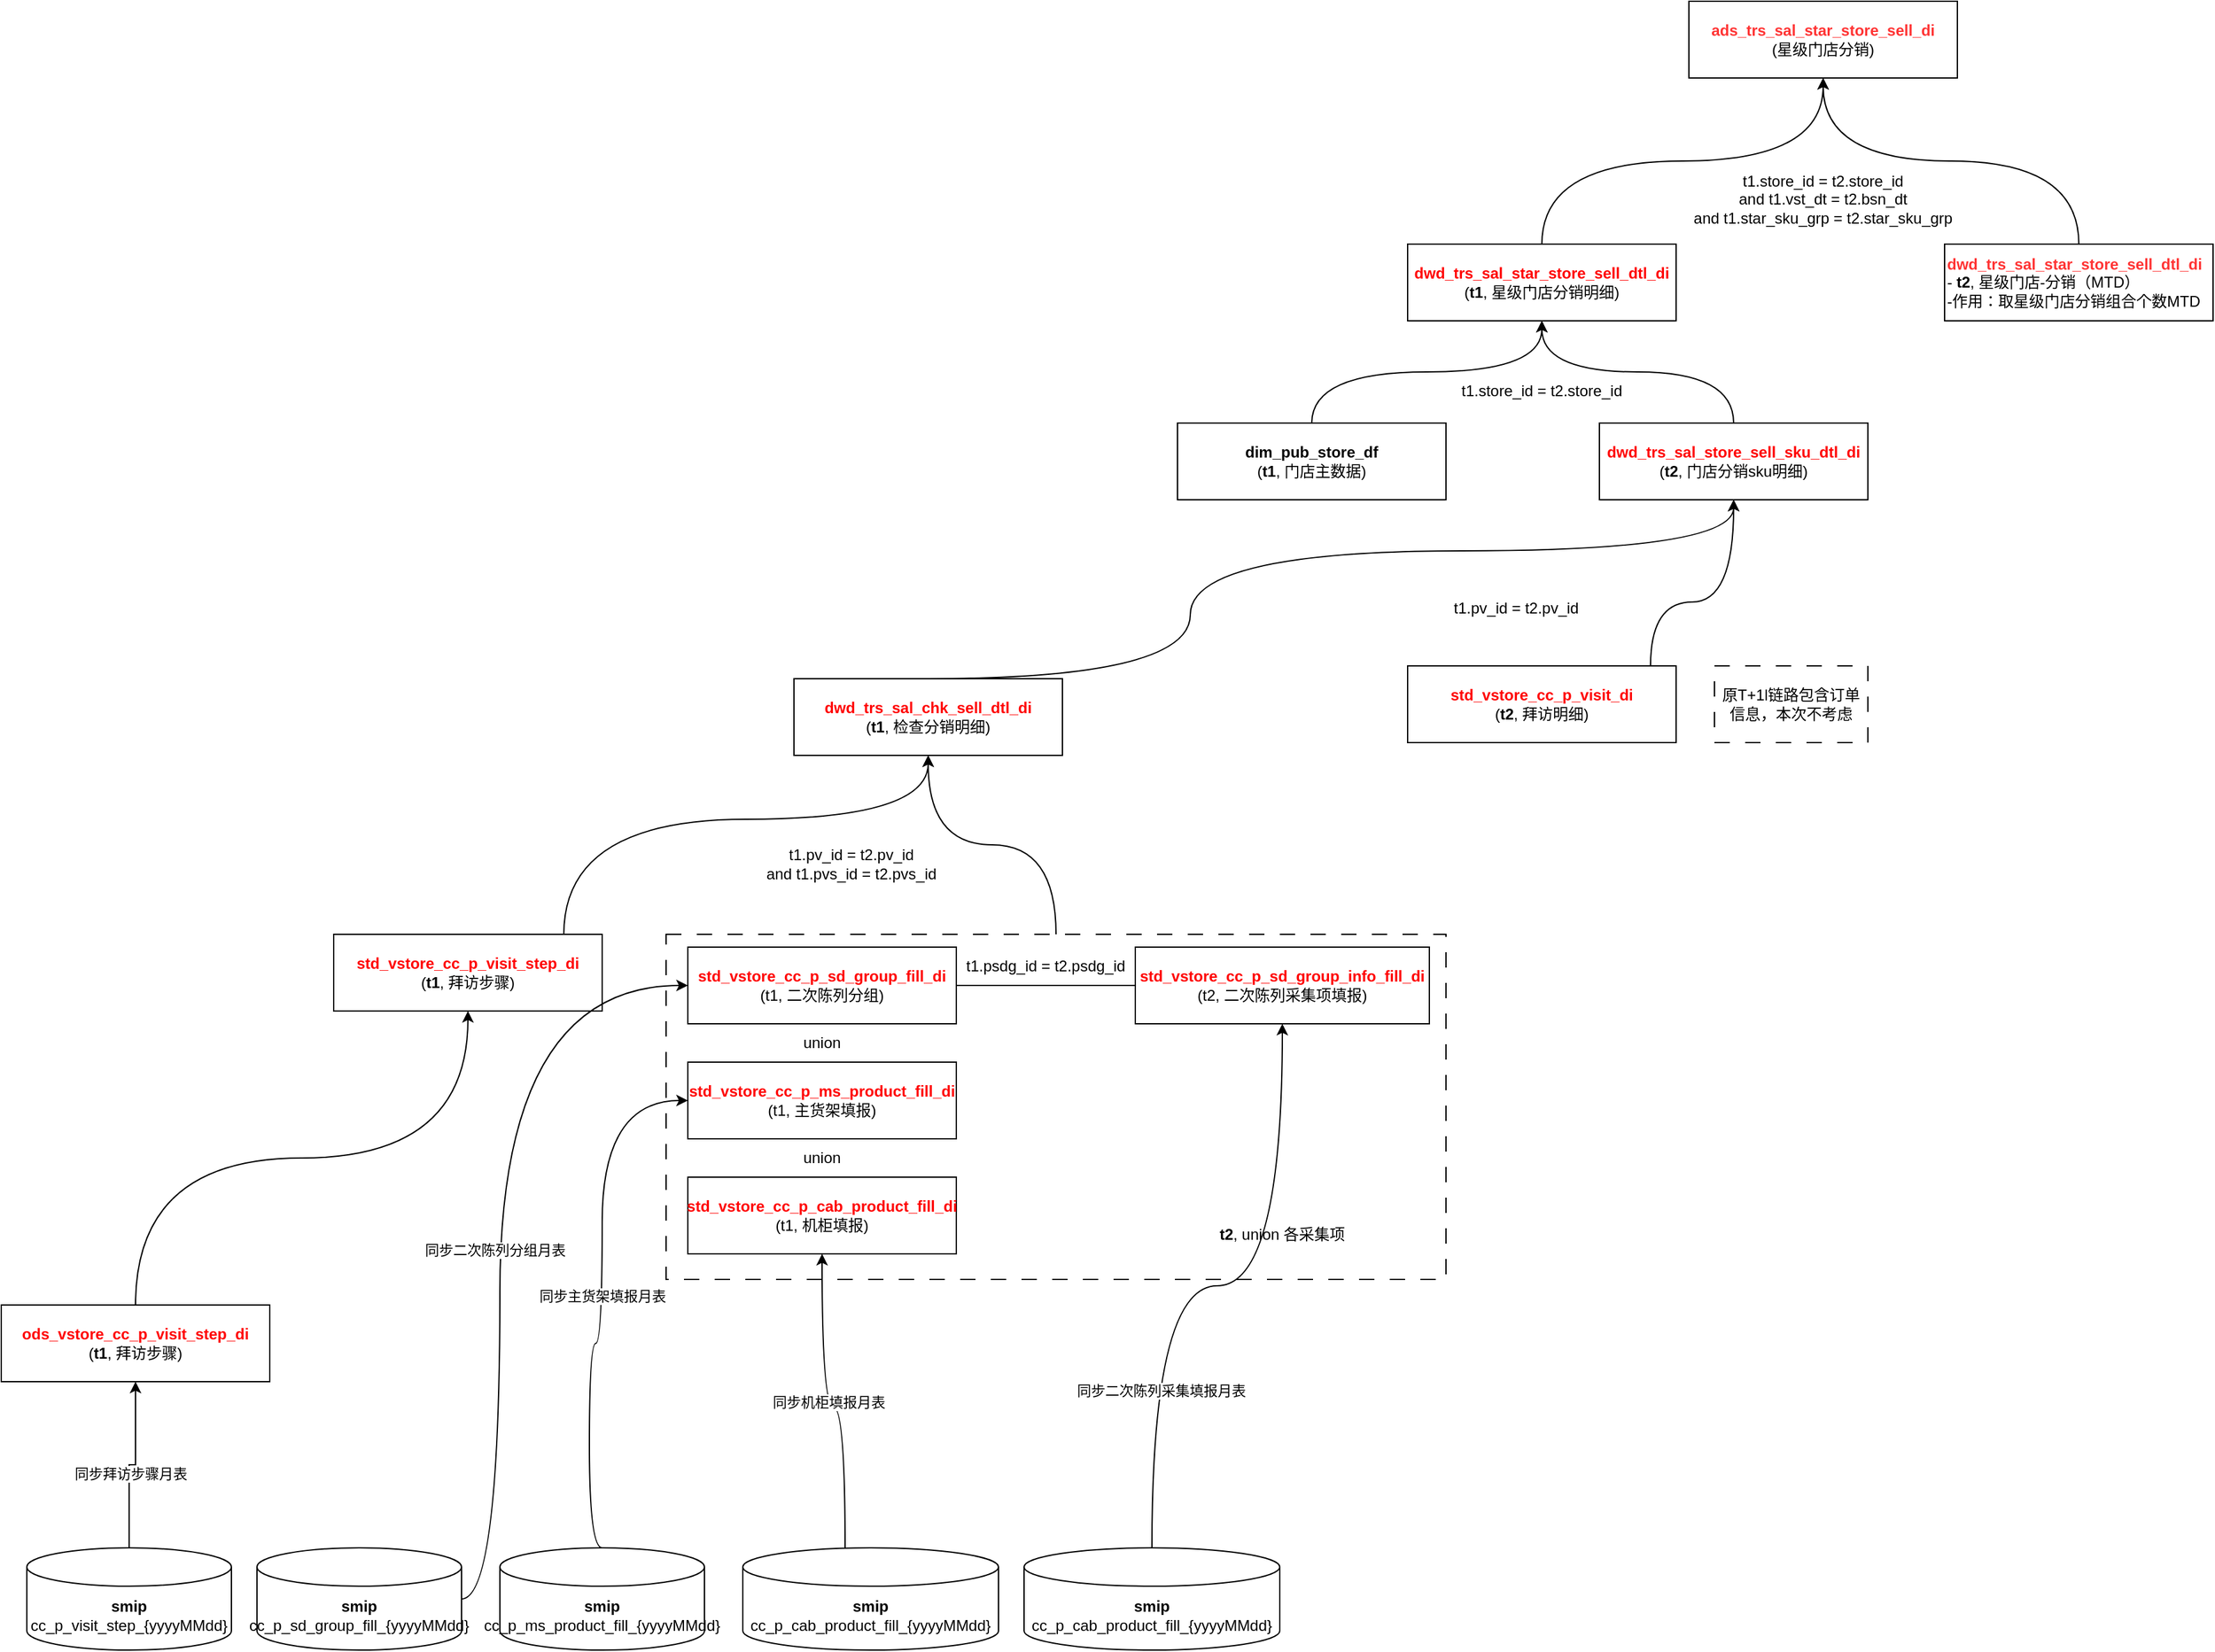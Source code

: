 <mxfile version="24.0.1" type="github">
  <diagram name="第 1 页" id="O5wTIR30FCB-bHyDuwsl">
    <mxGraphModel dx="3163" dy="813" grid="1" gridSize="10" guides="1" tooltips="1" connect="1" arrows="1" fold="1" page="1" pageScale="1" pageWidth="827" pageHeight="1169" math="0" shadow="0">
      <root>
        <mxCell id="0" />
        <mxCell id="1" parent="0" />
        <mxCell id="k7wby_McH9RWZLFx4SYY-23" style="edgeStyle=orthogonalEdgeStyle;rounded=0;orthogonalLoop=1;jettySize=auto;html=1;entryX=0.5;entryY=1;entryDx=0;entryDy=0;curved=1;" edge="1" parent="1" source="k7wby_McH9RWZLFx4SYY-21" target="k7wby_McH9RWZLFx4SYY-6">
          <mxGeometry relative="1" as="geometry" />
        </mxCell>
        <mxCell id="k7wby_McH9RWZLFx4SYY-21" value="" style="rounded=0;whiteSpace=wrap;html=1;dashed=1;dashPattern=12 12;" vertex="1" parent="1">
          <mxGeometry x="-430" y="800" width="610" height="270" as="geometry" />
        </mxCell>
        <mxCell id="qGeAgQmhq0IfEyRoK4iK-1" value="&lt;b&gt;&lt;font color=&quot;#ff3333&quot;&gt;ads_trs_sal_star_store_sell_di&lt;/font&gt;&lt;/b&gt;&lt;br&gt;(星级门店分销)" style="rounded=0;whiteSpace=wrap;html=1;" parent="1" vertex="1">
          <mxGeometry x="370" y="70" width="210" height="60" as="geometry" />
        </mxCell>
        <mxCell id="qGeAgQmhq0IfEyRoK4iK-4" style="edgeStyle=orthogonalEdgeStyle;rounded=0;orthogonalLoop=1;jettySize=auto;html=1;entryX=0.5;entryY=1;entryDx=0;entryDy=0;exitX=0.5;exitY=0;exitDx=0;exitDy=0;curved=1;" parent="1" source="qGeAgQmhq0IfEyRoK4iK-2" target="qGeAgQmhq0IfEyRoK4iK-1" edge="1">
          <mxGeometry relative="1" as="geometry" />
        </mxCell>
        <mxCell id="qGeAgQmhq0IfEyRoK4iK-2" value="&lt;b&gt;&lt;font color=&quot;#ff0000&quot;&gt;dwd_trs_sal_star_store_sell_dtl_di&lt;/font&gt;&lt;/b&gt;&lt;br&gt;(&lt;b&gt;t1&lt;/b&gt;, 星级门店分销明细)" style="rounded=0;whiteSpace=wrap;html=1;" parent="1" vertex="1">
          <mxGeometry x="150" y="260" width="210" height="60" as="geometry" />
        </mxCell>
        <mxCell id="qGeAgQmhq0IfEyRoK4iK-5" style="edgeStyle=orthogonalEdgeStyle;rounded=0;orthogonalLoop=1;jettySize=auto;html=1;entryX=0.5;entryY=1;entryDx=0;entryDy=0;curved=1;" parent="1" source="qGeAgQmhq0IfEyRoK4iK-3" target="qGeAgQmhq0IfEyRoK4iK-1" edge="1">
          <mxGeometry relative="1" as="geometry" />
        </mxCell>
        <mxCell id="qGeAgQmhq0IfEyRoK4iK-3" value="&lt;b&gt;&lt;font color=&quot;#ff3333&quot;&gt;dwd_trs_sal_star_store_sell_dtl_di&lt;/font&gt;&lt;/b&gt;&lt;br&gt;-&amp;nbsp;&lt;b&gt;t2&lt;/b&gt;, 星级门店-分销（MTD）&lt;br&gt;-作用：取星级门店分销组合个数MTD" style="rounded=0;whiteSpace=wrap;html=1;align=left;" parent="1" vertex="1">
          <mxGeometry x="570" y="260" width="210" height="60" as="geometry" />
        </mxCell>
        <mxCell id="qGeAgQmhq0IfEyRoK4iK-6" value="t1.store_id = t2.store_id&lt;br&gt;and t1.vst_dt = t2.bsn_dt&lt;br&gt;and t1.star_sku_grp = t2.star_sku_grp" style="text;strokeColor=none;align=center;fillColor=none;html=1;verticalAlign=middle;whiteSpace=wrap;rounded=0;" parent="1" vertex="1">
          <mxGeometry x="360" y="210" width="230" height="30" as="geometry" />
        </mxCell>
        <mxCell id="k7wby_McH9RWZLFx4SYY-3" style="edgeStyle=orthogonalEdgeStyle;rounded=0;orthogonalLoop=1;jettySize=auto;html=1;curved=1;" edge="1" parent="1" source="k7wby_McH9RWZLFx4SYY-1" target="qGeAgQmhq0IfEyRoK4iK-2">
          <mxGeometry relative="1" as="geometry" />
        </mxCell>
        <mxCell id="k7wby_McH9RWZLFx4SYY-1" value="&lt;b&gt;dim_pub_store_df&lt;/b&gt;&lt;br&gt;(&lt;b&gt;t1&lt;/b&gt;, 门店主数据)" style="rounded=0;whiteSpace=wrap;html=1;strokeColor=#000000;" vertex="1" parent="1">
          <mxGeometry x="-30" y="400" width="210" height="60" as="geometry" />
        </mxCell>
        <mxCell id="k7wby_McH9RWZLFx4SYY-4" style="edgeStyle=orthogonalEdgeStyle;rounded=0;orthogonalLoop=1;jettySize=auto;html=1;entryX=0.5;entryY=1;entryDx=0;entryDy=0;curved=1;" edge="1" parent="1" source="k7wby_McH9RWZLFx4SYY-2" target="qGeAgQmhq0IfEyRoK4iK-2">
          <mxGeometry relative="1" as="geometry" />
        </mxCell>
        <mxCell id="k7wby_McH9RWZLFx4SYY-2" value="&lt;font color=&quot;#ff0000&quot;&gt;&lt;b&gt;dwd_trs_sal_store_sell_sku_dtl_di&lt;/b&gt;&lt;/font&gt;&lt;br&gt;(&lt;b&gt;t2&lt;/b&gt;, 门店分销sku明细)" style="rounded=0;whiteSpace=wrap;html=1;" vertex="1" parent="1">
          <mxGeometry x="300" y="400" width="210" height="60" as="geometry" />
        </mxCell>
        <mxCell id="k7wby_McH9RWZLFx4SYY-5" value="t1.store_id = t2.store_id" style="text;strokeColor=none;align=center;fillColor=none;html=1;verticalAlign=middle;whiteSpace=wrap;rounded=0;" vertex="1" parent="1">
          <mxGeometry x="140" y="360" width="230" height="30" as="geometry" />
        </mxCell>
        <mxCell id="k7wby_McH9RWZLFx4SYY-8" style="edgeStyle=orthogonalEdgeStyle;rounded=0;orthogonalLoop=1;jettySize=auto;html=1;entryX=0.5;entryY=1;entryDx=0;entryDy=0;curved=1;exitX=0.5;exitY=0;exitDx=0;exitDy=0;" edge="1" parent="1" source="k7wby_McH9RWZLFx4SYY-6" target="k7wby_McH9RWZLFx4SYY-2">
          <mxGeometry relative="1" as="geometry">
            <Array as="points">
              <mxPoint x="-20" y="600" />
              <mxPoint x="-20" y="500" />
              <mxPoint x="405" y="500" />
            </Array>
          </mxGeometry>
        </mxCell>
        <mxCell id="k7wby_McH9RWZLFx4SYY-6" value="&lt;b&gt;&lt;font color=&quot;#ff0000&quot;&gt;dwd_trs_sal_chk_sell_dtl_di&lt;/font&gt;&lt;/b&gt;&lt;br&gt;(&lt;b&gt;t1&lt;/b&gt;, 检查分销明细)" style="rounded=0;whiteSpace=wrap;html=1;" vertex="1" parent="1">
          <mxGeometry x="-330" y="600" width="210" height="60" as="geometry" />
        </mxCell>
        <mxCell id="k7wby_McH9RWZLFx4SYY-9" style="edgeStyle=orthogonalEdgeStyle;rounded=0;orthogonalLoop=1;jettySize=auto;html=1;entryX=0.5;entryY=1;entryDx=0;entryDy=0;curved=1;" edge="1" parent="1" source="k7wby_McH9RWZLFx4SYY-7" target="k7wby_McH9RWZLFx4SYY-2">
          <mxGeometry relative="1" as="geometry">
            <Array as="points">
              <mxPoint x="340" y="540" />
              <mxPoint x="405" y="540" />
            </Array>
          </mxGeometry>
        </mxCell>
        <mxCell id="k7wby_McH9RWZLFx4SYY-7" value="&lt;font color=&quot;#ff0000&quot;&gt;&lt;b&gt;std_vstore_cc_p_visit_di&lt;/b&gt;&lt;/font&gt;&lt;br&gt;(&lt;b&gt;t2&lt;/b&gt;, 拜访明细)" style="rounded=0;whiteSpace=wrap;html=1;" vertex="1" parent="1">
          <mxGeometry x="150" y="590" width="210" height="60" as="geometry" />
        </mxCell>
        <mxCell id="k7wby_McH9RWZLFx4SYY-10" value="t1.pv_id = t2.pv_id" style="text;strokeColor=none;align=center;fillColor=none;html=1;verticalAlign=middle;whiteSpace=wrap;rounded=0;" vertex="1" parent="1">
          <mxGeometry x="120" y="530" width="230" height="30" as="geometry" />
        </mxCell>
        <mxCell id="k7wby_McH9RWZLFx4SYY-11" value="原T+1l链路包含订单信息，本次不考虑" style="rounded=0;whiteSpace=wrap;html=1;dashed=1;dashPattern=12 12;" vertex="1" parent="1">
          <mxGeometry x="390" y="590" width="120" height="60" as="geometry" />
        </mxCell>
        <mxCell id="k7wby_McH9RWZLFx4SYY-22" style="edgeStyle=orthogonalEdgeStyle;rounded=0;orthogonalLoop=1;jettySize=auto;html=1;entryX=0.5;entryY=1;entryDx=0;entryDy=0;curved=1;" edge="1" parent="1" source="k7wby_McH9RWZLFx4SYY-12" target="k7wby_McH9RWZLFx4SYY-6">
          <mxGeometry relative="1" as="geometry">
            <Array as="points">
              <mxPoint x="-510" y="710" />
              <mxPoint x="-225" y="710" />
            </Array>
          </mxGeometry>
        </mxCell>
        <mxCell id="k7wby_McH9RWZLFx4SYY-12" value="&lt;font color=&quot;#ff0000&quot;&gt;&lt;b&gt;std_vstore_cc_p_visit_step_di&lt;/b&gt;&lt;/font&gt;&lt;br&gt;(&lt;b&gt;t1&lt;/b&gt;, 拜访步骤)" style="rounded=0;whiteSpace=wrap;html=1;" vertex="1" parent="1">
          <mxGeometry x="-690" y="800" width="210" height="60" as="geometry" />
        </mxCell>
        <mxCell id="k7wby_McH9RWZLFx4SYY-15" style="edgeStyle=orthogonalEdgeStyle;rounded=0;orthogonalLoop=1;jettySize=auto;html=1;entryX=0;entryY=0.5;entryDx=0;entryDy=0;endArrow=none;endFill=0;" edge="1" parent="1" source="k7wby_McH9RWZLFx4SYY-13" target="k7wby_McH9RWZLFx4SYY-14">
          <mxGeometry relative="1" as="geometry" />
        </mxCell>
        <mxCell id="k7wby_McH9RWZLFx4SYY-13" value="&lt;b style=&quot;color: rgb(255, 0, 0);&quot;&gt;std_vstore_cc_p_sd_group_fill_di&lt;/b&gt;&lt;br&gt;(t1, 二次陈列分组)" style="rounded=0;whiteSpace=wrap;html=1;" vertex="1" parent="1">
          <mxGeometry x="-413" y="810" width="210" height="60" as="geometry" />
        </mxCell>
        <mxCell id="k7wby_McH9RWZLFx4SYY-14" value="&lt;b style=&quot;color: rgb(255, 0, 0);&quot;&gt;std_vstore_cc_p_sd_group_info_fill_di&lt;/b&gt;&lt;br&gt;(t2, 二次陈列采集项填报)" style="rounded=0;whiteSpace=wrap;html=1;" vertex="1" parent="1">
          <mxGeometry x="-63" y="810" width="230" height="60" as="geometry" />
        </mxCell>
        <mxCell id="k7wby_McH9RWZLFx4SYY-16" value="t1.psdg_id = t2.psdg_id" style="text;strokeColor=none;align=center;fillColor=none;html=1;verticalAlign=middle;whiteSpace=wrap;rounded=0;" vertex="1" parent="1">
          <mxGeometry x="-203" y="810" width="140" height="30" as="geometry" />
        </mxCell>
        <mxCell id="k7wby_McH9RWZLFx4SYY-17" value="&lt;font color=&quot;#ff0000&quot;&gt;&lt;b&gt;std_vstore_cc_p_ms_product_fill_di&lt;/b&gt;&lt;/font&gt;&lt;br&gt;(t1, 主货架填报)" style="rounded=0;whiteSpace=wrap;html=1;" vertex="1" parent="1">
          <mxGeometry x="-413" y="900" width="210" height="60" as="geometry" />
        </mxCell>
        <mxCell id="k7wby_McH9RWZLFx4SYY-18" value="&lt;b&gt;&lt;font color=&quot;#ff0000&quot;&gt;std_vstore_cc_p_cab_product_fill_di&lt;/font&gt;&lt;/b&gt;&lt;br&gt;(t1, 机柜填报)" style="rounded=0;whiteSpace=wrap;html=1;" vertex="1" parent="1">
          <mxGeometry x="-413" y="990" width="210" height="60" as="geometry" />
        </mxCell>
        <mxCell id="k7wby_McH9RWZLFx4SYY-19" value="union" style="text;strokeColor=none;align=center;fillColor=none;html=1;verticalAlign=middle;whiteSpace=wrap;rounded=0;" vertex="1" parent="1">
          <mxGeometry x="-338" y="870" width="60" height="30" as="geometry" />
        </mxCell>
        <mxCell id="k7wby_McH9RWZLFx4SYY-20" value="union" style="text;strokeColor=none;align=center;fillColor=none;html=1;verticalAlign=middle;whiteSpace=wrap;rounded=0;" vertex="1" parent="1">
          <mxGeometry x="-338" y="960" width="60" height="30" as="geometry" />
        </mxCell>
        <mxCell id="k7wby_McH9RWZLFx4SYY-25" value="t1.pv_id = t2.pv_id&lt;div&gt;and t1.pvs_id = t2.pvs_id&lt;/div&gt;" style="text;strokeColor=none;align=center;fillColor=none;html=1;verticalAlign=middle;whiteSpace=wrap;rounded=0;" vertex="1" parent="1">
          <mxGeometry x="-400" y="730" width="230" height="30" as="geometry" />
        </mxCell>
        <mxCell id="k7wby_McH9RWZLFx4SYY-26" value="&lt;b&gt;t2&lt;/b&gt;, union 各采集项" style="text;strokeColor=none;align=center;fillColor=none;html=1;verticalAlign=middle;whiteSpace=wrap;rounded=0;" vertex="1" parent="1">
          <mxGeometry x="-63" y="1020" width="230" height="30" as="geometry" />
        </mxCell>
        <mxCell id="k7wby_McH9RWZLFx4SYY-28" style="edgeStyle=orthogonalEdgeStyle;rounded=0;orthogonalLoop=1;jettySize=auto;html=1;entryX=0.5;entryY=1;entryDx=0;entryDy=0;exitX=0.5;exitY=0;exitDx=0;exitDy=0;curved=1;" edge="1" parent="1" source="k7wby_McH9RWZLFx4SYY-27" target="k7wby_McH9RWZLFx4SYY-12">
          <mxGeometry relative="1" as="geometry" />
        </mxCell>
        <mxCell id="k7wby_McH9RWZLFx4SYY-27" value="&lt;font color=&quot;#ff0000&quot;&gt;&lt;b&gt;ods_vstore_cc_p_visit_step_di&lt;/b&gt;&lt;/font&gt;&lt;br&gt;(&lt;b&gt;t1&lt;/b&gt;, 拜访步骤)" style="rounded=0;whiteSpace=wrap;html=1;" vertex="1" parent="1">
          <mxGeometry x="-950" y="1090" width="210" height="60" as="geometry" />
        </mxCell>
        <mxCell id="k7wby_McH9RWZLFx4SYY-30" style="edgeStyle=orthogonalEdgeStyle;rounded=0;orthogonalLoop=1;jettySize=auto;html=1;entryX=0.5;entryY=1;entryDx=0;entryDy=0;" edge="1" parent="1" source="k7wby_McH9RWZLFx4SYY-29" target="k7wby_McH9RWZLFx4SYY-27">
          <mxGeometry relative="1" as="geometry" />
        </mxCell>
        <mxCell id="k7wby_McH9RWZLFx4SYY-31" value="同步拜访步骤月表" style="edgeLabel;html=1;align=center;verticalAlign=middle;resizable=0;points=[];" vertex="1" connectable="0" parent="k7wby_McH9RWZLFx4SYY-30">
          <mxGeometry x="-0.141" y="-1" relative="1" as="geometry">
            <mxPoint as="offset" />
          </mxGeometry>
        </mxCell>
        <mxCell id="k7wby_McH9RWZLFx4SYY-29" value="&lt;b&gt;smip&lt;/b&gt;&lt;br&gt;cc_p_visit_step_{yyyyMMdd}" style="shape=cylinder3;whiteSpace=wrap;html=1;boundedLbl=1;backgroundOutline=1;size=15;" vertex="1" parent="1">
          <mxGeometry x="-930" y="1280" width="160" height="80" as="geometry" />
        </mxCell>
        <mxCell id="k7wby_McH9RWZLFx4SYY-33" style="edgeStyle=orthogonalEdgeStyle;rounded=0;orthogonalLoop=1;jettySize=auto;html=1;entryX=0;entryY=0.5;entryDx=0;entryDy=0;curved=1;" edge="1" parent="1" source="k7wby_McH9RWZLFx4SYY-32" target="k7wby_McH9RWZLFx4SYY-13">
          <mxGeometry relative="1" as="geometry">
            <Array as="points">
              <mxPoint x="-560" y="840" />
            </Array>
          </mxGeometry>
        </mxCell>
        <mxCell id="k7wby_McH9RWZLFx4SYY-34" value="同步二次陈列分组月表" style="edgeLabel;html=1;align=center;verticalAlign=middle;resizable=0;points=[];" vertex="1" connectable="0" parent="k7wby_McH9RWZLFx4SYY-33">
          <mxGeometry x="-0.076" y="4" relative="1" as="geometry">
            <mxPoint as="offset" />
          </mxGeometry>
        </mxCell>
        <mxCell id="k7wby_McH9RWZLFx4SYY-32" value="&lt;b&gt;smip&lt;/b&gt;&lt;br&gt;cc_p_sd_group_fill_{yyyyMMdd}" style="shape=cylinder3;whiteSpace=wrap;html=1;boundedLbl=1;backgroundOutline=1;size=15;" vertex="1" parent="1">
          <mxGeometry x="-750" y="1280" width="160" height="80" as="geometry" />
        </mxCell>
        <mxCell id="k7wby_McH9RWZLFx4SYY-36" style="edgeStyle=orthogonalEdgeStyle;rounded=0;orthogonalLoop=1;jettySize=auto;html=1;entryX=0;entryY=0.5;entryDx=0;entryDy=0;curved=1;exitX=0.5;exitY=0;exitDx=0;exitDy=0;exitPerimeter=0;" edge="1" parent="1" source="k7wby_McH9RWZLFx4SYY-35" target="k7wby_McH9RWZLFx4SYY-17">
          <mxGeometry relative="1" as="geometry">
            <Array as="points">
              <mxPoint x="-490" y="1280" />
              <mxPoint x="-490" y="1120" />
              <mxPoint x="-480" y="1120" />
              <mxPoint x="-480" y="930" />
            </Array>
          </mxGeometry>
        </mxCell>
        <mxCell id="k7wby_McH9RWZLFx4SYY-37" value="同步主货架填报月表" style="edgeLabel;html=1;align=center;verticalAlign=middle;resizable=0;points=[];" vertex="1" connectable="0" parent="k7wby_McH9RWZLFx4SYY-36">
          <mxGeometry x="-0.008" relative="1" as="geometry">
            <mxPoint as="offset" />
          </mxGeometry>
        </mxCell>
        <mxCell id="k7wby_McH9RWZLFx4SYY-35" value="&lt;b&gt;smip&lt;/b&gt;&lt;br&gt;cc_p_ms_product_fill_{yyyyMMdd}" style="shape=cylinder3;whiteSpace=wrap;html=1;boundedLbl=1;backgroundOutline=1;size=15;" vertex="1" parent="1">
          <mxGeometry x="-560" y="1280" width="160" height="80" as="geometry" />
        </mxCell>
        <mxCell id="k7wby_McH9RWZLFx4SYY-39" style="edgeStyle=orthogonalEdgeStyle;rounded=0;orthogonalLoop=1;jettySize=auto;html=1;entryX=0.5;entryY=1;entryDx=0;entryDy=0;curved=1;" edge="1" parent="1" source="k7wby_McH9RWZLFx4SYY-38" target="k7wby_McH9RWZLFx4SYY-18">
          <mxGeometry relative="1" as="geometry">
            <Array as="points">
              <mxPoint x="-290" y="1170" />
              <mxPoint x="-308" y="1170" />
            </Array>
          </mxGeometry>
        </mxCell>
        <mxCell id="k7wby_McH9RWZLFx4SYY-40" value="同步机柜填报月表" style="edgeLabel;html=1;align=center;verticalAlign=middle;resizable=0;points=[];" vertex="1" connectable="0" parent="k7wby_McH9RWZLFx4SYY-39">
          <mxGeometry x="-0.006" y="-4" relative="1" as="geometry">
            <mxPoint as="offset" />
          </mxGeometry>
        </mxCell>
        <mxCell id="k7wby_McH9RWZLFx4SYY-38" value="&lt;b&gt;smip&lt;/b&gt;&lt;br&gt;cc_p_cab_product_fill_{yyyyMMdd}" style="shape=cylinder3;whiteSpace=wrap;html=1;boundedLbl=1;backgroundOutline=1;size=15;" vertex="1" parent="1">
          <mxGeometry x="-370" y="1280" width="200" height="80" as="geometry" />
        </mxCell>
        <mxCell id="k7wby_McH9RWZLFx4SYY-42" style="edgeStyle=orthogonalEdgeStyle;rounded=0;orthogonalLoop=1;jettySize=auto;html=1;entryX=0.5;entryY=1;entryDx=0;entryDy=0;curved=1;" edge="1" parent="1" source="k7wby_McH9RWZLFx4SYY-41" target="k7wby_McH9RWZLFx4SYY-14">
          <mxGeometry relative="1" as="geometry" />
        </mxCell>
        <mxCell id="k7wby_McH9RWZLFx4SYY-43" value="同步二次陈列采集填报月表" style="edgeLabel;html=1;align=center;verticalAlign=middle;resizable=0;points=[];" vertex="1" connectable="0" parent="k7wby_McH9RWZLFx4SYY-42">
          <mxGeometry x="-0.517" y="-7" relative="1" as="geometry">
            <mxPoint as="offset" />
          </mxGeometry>
        </mxCell>
        <mxCell id="k7wby_McH9RWZLFx4SYY-41" value="&lt;b&gt;smip&lt;/b&gt;&lt;br&gt;cc_p_cab_product_fill_{yyyyMMdd}" style="shape=cylinder3;whiteSpace=wrap;html=1;boundedLbl=1;backgroundOutline=1;size=15;" vertex="1" parent="1">
          <mxGeometry x="-150" y="1280" width="200" height="80" as="geometry" />
        </mxCell>
      </root>
    </mxGraphModel>
  </diagram>
</mxfile>
